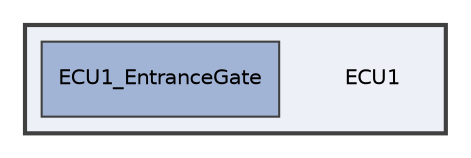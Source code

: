 digraph "C:/Users/Abnaby/Desktop/Unit_10_SecondTermProject/Unit_10_SecondTermProject/ECU1"
{
 // LATEX_PDF_SIZE
  edge [fontname="Helvetica",fontsize="10",labelfontname="Helvetica",labelfontsize="10"];
  node [fontname="Helvetica",fontsize="10",shape=record];
  compound=true
  subgraph clusterdir_690fc0bfe67626e35ae4a8330c6ec3ba {
    graph [ bgcolor="#edf0f7", pencolor="grey25", style="filled,bold,", label="", fontname="Helvetica", fontsize="10", URL="dir_690fc0bfe67626e35ae4a8330c6ec3ba.html"]
    dir_690fc0bfe67626e35ae4a8330c6ec3ba [shape=plaintext, label="ECU1"];
  dir_0e83eda946c08f383e086703cca42555 [shape=box, label="ECU1_EntranceGate", style="filled,", fillcolor="#a2b4d6", color="grey25", URL="dir_0e83eda946c08f383e086703cca42555.html"];
  }
}
